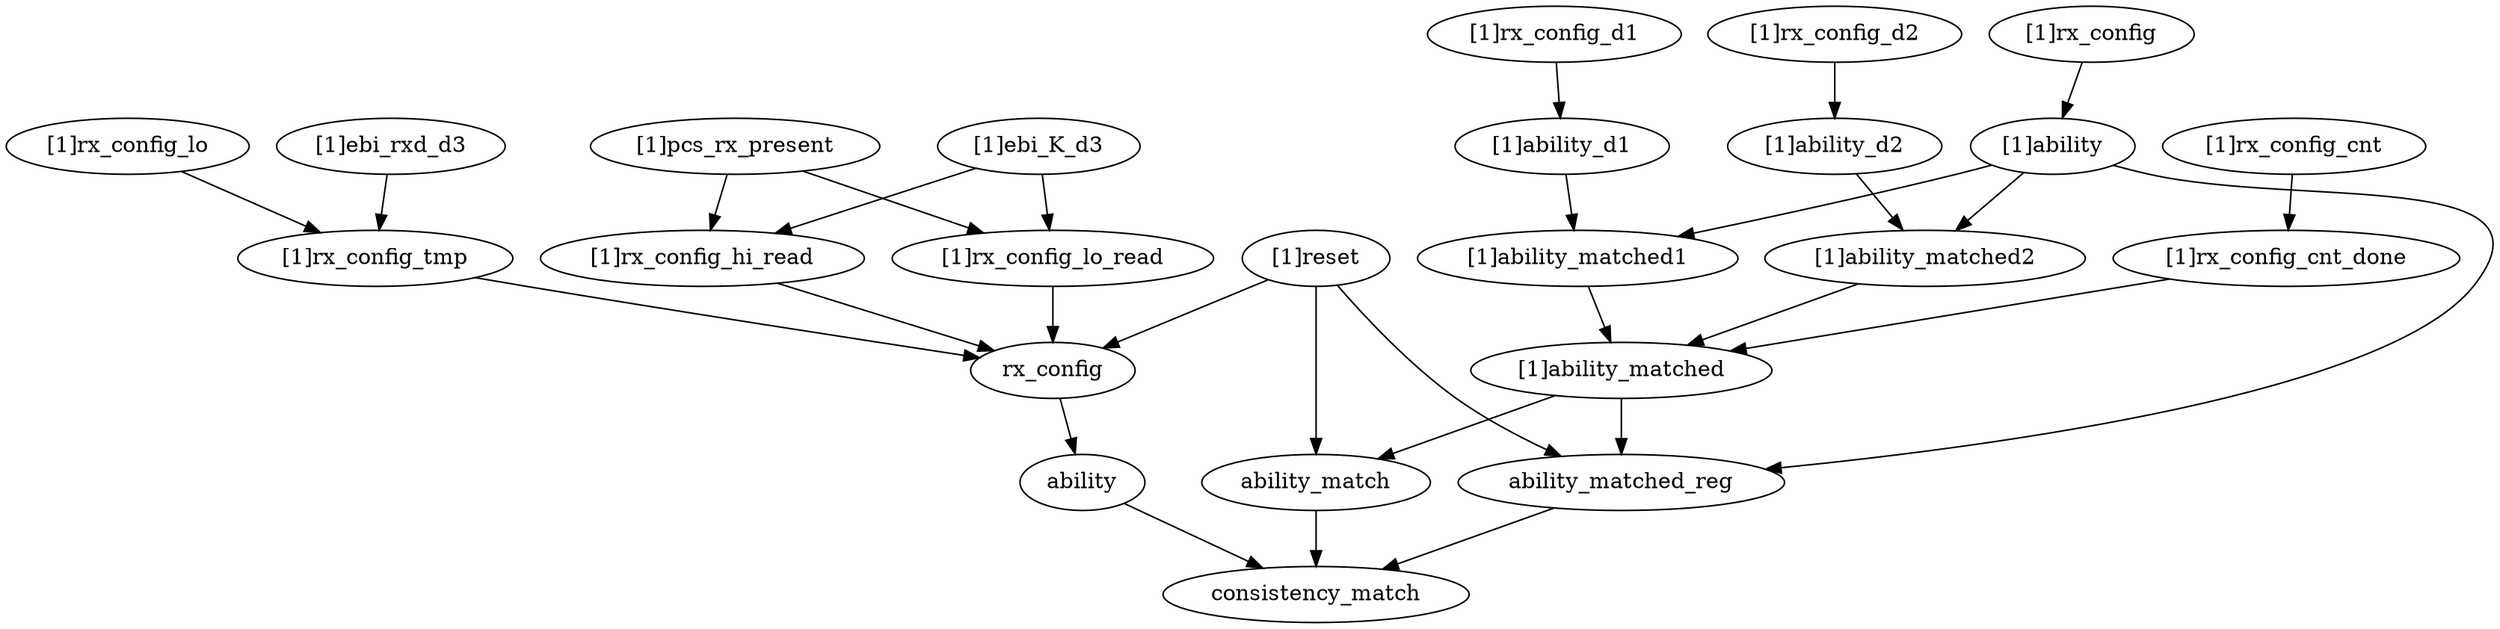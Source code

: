strict digraph "" {
	"[1]rx_config"	 [complexity=16,
		importance=0.0518260420661,
		rank=0.00323912762913];
	"[1]ability"	 [complexity=12,
		importance=0.0436757134046,
		rank=0.00363964278372];
	"[1]rx_config" -> "[1]ability";
	rx_config	 [complexity=8,
		importance=0.0260347950469,
		rank=0.00325434938087];
	ability	 [complexity=4,
		importance=0.0178844663854,
		rank=0.00447111659636];
	rx_config -> ability;
	ability_match	 [complexity=4,
		importance=0.0194577997763,
		rank=0.00486444994407];
	consistency_match	 [complexity=0,
		importance=0.0124507324889,
		rank=0.0];
	ability_match -> consistency_match;
	"[1]pcs_rx_present"	 [complexity=10,
		importance=0.0777241113301,
		rank=0.00777241113301];
	"[1]rx_config_hi_read"	 [complexity=9,
		importance=0.0308558992932,
		rank=0.0034284332548];
	"[1]pcs_rx_present" -> "[1]rx_config_hi_read";
	"[1]rx_config_lo_read"	 [complexity=9,
		importance=0.0308558992932,
		rank=0.0034284332548];
	"[1]pcs_rx_present" -> "[1]rx_config_lo_read";
	"[1]rx_config_d1"	 [complexity=16,
		importance=0.0496069166596,
		rank=0.00310043229122];
	"[1]ability_d1"	 [complexity=12,
		importance=0.043651648714,
		rank=0.00363763739283];
	"[1]rx_config_d1" -> "[1]ability_d1";
	"[1]rx_config_d2"	 [complexity=16,
		importance=0.0495741063519,
		rank=0.003098381647];
	"[1]ability_d2"	 [complexity=12,
		importance=0.0436450836634,
		rank=0.00363709030528];
	"[1]rx_config_d2" -> "[1]ability_d2";
	"[1]ability_matched"	 [complexity=5,
		importance=0.0304462170062,
		rank=0.00608924340124];
	"[1]ability_matched" -> ability_match;
	ability_matched_reg	 [complexity=4,
		importance=0.0201567455779,
		rank=0.00503918639447];
	"[1]ability_matched" -> ability_matched_reg;
	"[1]reset"	 [complexity=5,
		importance=0.0447284077312,
		rank=0.00894568154624];
	"[1]reset" -> rx_config;
	"[1]reset" -> ability_match;
	"[1]reset" -> ability_matched_reg;
	ability_matched_reg -> consistency_match;
	"[1]rx_config_cnt"	 [complexity=11,
		importance=0.0523077794692,
		rank=0.00475525267902];
	"[1]rx_config_cnt_done"	 [complexity=9,
		importance=0.0383505408168,
		rank=0.00426117120187];
	"[1]rx_config_cnt" -> "[1]rx_config_cnt_done";
	"[1]ebi_K_d3"	 [complexity=11,
		importance=0.0354586748605,
		rank=0.00322351589641];
	"[1]ebi_K_d3" -> "[1]rx_config_hi_read";
	"[1]ebi_K_d3" -> "[1]rx_config_lo_read";
	"[1]ability" -> ability_matched_reg;
	"[1]ability_matched2"	 [complexity=9,
		importance=0.038241979508,
		rank=0.00424910883422];
	"[1]ability" -> "[1]ability_matched2";
	"[1]ability_matched1"	 [complexity=9,
		importance=0.0382441600745,
		rank=0.00424935111939];
	"[1]ability" -> "[1]ability_matched1";
	"[1]ability_d1" -> "[1]ability_matched1";
	ability -> consistency_match;
	"[1]rx_config_cnt_done" -> "[1]ability_matched";
	"[1]ability_d2" -> "[1]ability_matched2";
	"[1]rx_config_tmp"	 [complexity=10,
		importance=0.0340690187736,
		rank=0.00340690187736];
	"[1]rx_config_tmp" -> rx_config;
	"[1]rx_config_lo"	 [complexity=13,
		importance=0.0397728317314,
		rank=0.00305944859472];
	"[1]rx_config_lo" -> "[1]rx_config_tmp";
	"[1]ability_matched2" -> "[1]ability_matched";
	"[1]ability_matched1" -> "[1]ability_matched";
	"[1]ebi_rxd_d3"	 [complexity=13,
		importance=0.038673114177,
		rank=0.00297485493669];
	"[1]ebi_rxd_d3" -> "[1]rx_config_tmp";
	"[1]rx_config_hi_read" -> rx_config;
	"[1]rx_config_lo_read" -> rx_config;
}
